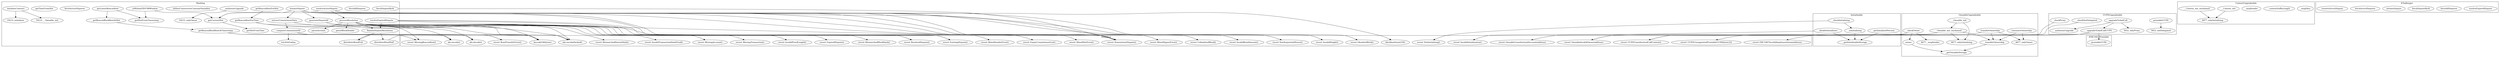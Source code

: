 strict digraph {
subgraph cluster_19233_Slashing {
label = "Slashing"
"19233_resolveActiveDispute" [label="resolveActiveDispute"]
"19233__getBeaconBlockRootAtTimestamp" [label="_getBeaconBlockRootAtTimestamp"]
"19233_fetchAllDisputes" [label="fetchAllDisputes"]
"19233_finalizeDisputeResolution" [label="finalizeDisputeResolution"]
"19233_fetchDisputeById" [label="fetchDisputeById"]
"19233_parseBlockHeader" [label="parseBlockHeader"]
"19233_initiateDispute" [label="initiateDispute"]
"19233__isWithinEIP4788Window" [label="_isWithinEIP4788Window"]
"19233__authorizeUpgrade" [label="_authorizeUpgrade"]
"19233_computeCommitmentId" [label="computeCommitmentId"]
"19233_resolveExpiredDispute" [label="resolveExpiredDispute"]
"19233_distributeBondHalf" [label="distributeBondHalf"]
"19233_distributeBondFull" [label="distributeBondFull"]
"19233_getBeaconRootForTime" [label="getBeaconRootForTime"]
"19233_slitherConstructorConstantVariables" [label="slitherConstructorConstantVariables"]
"19233_getLatestBeaconRoot" [label="getLatestBeaconRoot"]
"19233_generateDisputeId" [label="generateDisputeId"]
"19233__getBeaconBlockRootAtSlot" [label="_getBeaconBlockRootAtSlot"]
"19233_getSlotFromTime" [label="getSlotFromTime"]
"19233_toLittleEndian" [label="toLittleEndian"]
"19233_getCurrentSlot" [label="getCurrentSlot"]
"19233_initializeContract" [label="initializeContract"]
"19233_fetchActiveDisputes" [label="fetchActiveDisputes"]
"19233__getSlotFromTimestamp" [label="_getSlotFromTimestamp"]
"19233_processResolution" [label="processResolution"]
"19233_getTimeFromSlot" [label="getTimeFromSlot"]
"19233_getBeaconRootForSlot" [label="getBeaconRootForSlot"]
"19233_extractCommitmentData" [label="extractCommitmentData"]
"19233_parseAccount" [label="parseAccount"]
"19233_processResolution" -> "19233_parseBlockHeader"
"19233_computeCommitmentId" -> "19233_toLittleEndian"
"19233_finalizeDisputeResolution" -> "19233_distributeBondHalf"
"19233_resolveActiveDispute" -> "19233_processResolution"
"19233_getCurrentSlot" -> "19233_getSlotFromTime"
"19233_initializeContract" -> "19233___Ownable_init"
"19233_processResolution" -> "19233_parseAccount"
"19233__isWithinEIP4788Window" -> "19233_getCurrentSlot"
"19233_initiateDispute" -> "19233_getCurrentSlot"
"19233__isWithinEIP4788Window" -> "19233__getSlotFromTimestamp"
"19233__authorizeUpgrade" -> "19233_onlyOwner"
"19233_extractCommitmentData" -> "19233_computeCommitmentId"
"19233_getLatestBeaconRoot" -> "19233__getSlotFromTimestamp"
"19233_initiateDispute" -> "19233_extractCommitmentData"
"19233_initializeContract" -> "19233_initializer"
"19233_resolveActiveDispute" -> "19233_getCurrentSlot"
"19233_getBeaconRootForSlot" -> "19233_getBeaconRootForTime"
"19233_initiateDispute" -> "19233_generateDisputeId"
"19233__getBeaconBlockRootAtSlot" -> "19233__getBeaconBlockRootAtTimestamp"
"19233_resolveExpiredDispute" -> "19233_finalizeDisputeResolution"
"19233_processResolution" -> "19233_finalizeDisputeResolution"
"19233_finalizeDisputeResolution" -> "19233_distributeBondFull"
"19233_getLatestBeaconRoot" -> "19233__getBeaconBlockRootAtSlot"
}subgraph cluster_4931_Initializable {
label = "Initializable"
"4931__getInitializedVersion" [label="_getInitializedVersion"]
"4931__isInitializing" [label="_isInitializing"]
"4931__checkInitializing" [label="_checkInitializing"]
"4931__disableInitializers" [label="_disableInitializers"]
"4931__getInitializableStorage" [label="_getInitializableStorage"]
"4931__getInitializedVersion" -> "4931__getInitializableStorage"
"4931__disableInitializers" -> "4931__getInitializableStorage"
"4931__checkInitializing" -> "4931__isInitializing"
"4931__isInitializing" -> "4931__getInitializableStorage"
}subgraph cluster_4677_OwnableUpgradeable {
label = "OwnableUpgradeable"
"4677__transferOwnership" [label="_transferOwnership"]
"4677___Ownable_init_unchained" [label="__Ownable_init_unchained"]
"4677__checkOwner" [label="_checkOwner"]
"4677_transferOwnership" [label="transferOwnership"]
"4677_owner" [label="owner"]
"4677_renounceOwnership" [label="renounceOwnership"]
"4677___Ownable_init" [label="__Ownable_init"]
"4677__getOwnableStorage" [label="_getOwnableStorage"]
"4677_transferOwnership" -> "4677_onlyOwner"
"4677_owner" -> "4677__getOwnableStorage"
"4677_transferOwnership" -> "4677__transferOwnership"
"4677__transferOwnership" -> "4677__getOwnableStorage"
"4677_renounceOwnership" -> "4677_onlyOwner"
"4677___Ownable_init" -> "4677_onlyInitializing"
"4677___Ownable_init_unchained" -> "4677__transferOwnership"
"4677_renounceOwnership" -> "4677__transferOwnership"
"4677__checkOwner" -> "4677__msgSender"
"4677___Ownable_init_unchained" -> "4677_onlyInitializing"
"4677___Ownable_init" -> "4677___Ownable_init_unchained"
"4677__checkOwner" -> "4677_owner"
}subgraph cluster_4977_ContextUpgradeable {
label = "ContextUpgradeable"
"4977__msgData" [label="_msgData"]
"4977__contextSuffixLength" [label="_contextSuffixLength"]
"4977__msgSender" [label="_msgSender"]
"4977___Context_init" [label="__Context_init"]
"4977___Context_init_unchained" [label="__Context_init_unchained"]
"4977___Context_init_unchained" -> "4977_onlyInitializing"
"4977___Context_init" -> "4977_onlyInitializing"
}subgraph cluster_5652_UUPSUpgradeable {
label = "UUPSUpgradeable"
"5652__authorizeUpgrade" [label="_authorizeUpgrade"]
"5652__checkNotDelegated" [label="_checkNotDelegated"]
"5652__checkProxy" [label="_checkProxy"]
"5652_proxiableUUID" [label="proxiableUUID"]
"5652_upgradeToAndCall" [label="upgradeToAndCall"]
"5652__upgradeToAndCallUUPS" [label="_upgradeToAndCallUUPS"]
"5652_upgradeToAndCall" -> "5652__authorizeUpgrade"
"5652_upgradeToAndCall" -> "5652_onlyProxy"
"5652_proxiableUUID" -> "5652_notDelegated"
"5652_upgradeToAndCall" -> "5652__upgradeToAndCallUUPS"
}subgraph cluster_21972_IChallenger {
label = "IChallenger"
"21972_resolveExpiredDispute" [label="resolveExpiredDispute"]
"21972_fetchAllDisputes" [label="fetchAllDisputes"]
"21972_fetchDisputeById" [label="fetchDisputeById"]
"21972_initiateDispute" [label="initiateDispute"]
"21972_fetchActiveDisputes" [label="fetchActiveDisputes"]
"21972_resolveActiveDispute" [label="resolveActiveDispute"]
}subgraph cluster_5182_IERC1822Proxiable {
label = "IERC1822Proxiable"
"5182_proxiableUUID" [label="proxiableUUID"]
}subgraph cluster_solidity {
label = "[Solidity]"
"revert MissingBeaconRoot()" 
"revert ExpiredDispute()" 
"abi.encode()" 
"revert InvalidInitialization()" 
"revert OwnableUnauthorizedAccount(address)" 
"revert MixedSenderError()" 
"revert UUPSUnauthorizedCallContext()" 
"revert EmptyCommitmentList()" 
"revert InvalidHeight()" 
"revert MixedSlotError()" 
"revert MixedSignerError()" 
"revert OwnableInvalidOwner(address)" 
"revert ERC1967InvalidImplementation(address)" 
"revert UnfinalizedBlock()" 
"revert ResolvedDispute()" 
"revert ObsoleteBlock()" 
"revert ExistingDispute()" 
"revert MissingAccount()" 
"abi.encodePacked()" 
"revert InvalidBondAmount()" 
"revert MissingTransaction()" 
"revert NonSequentialNonce()" 
"revert InvalidProofLength()" 
"revert NotInitializing()" 
"revert NonexistentDispute()" 
"revert BondTransferError()" 
"revert MismatchedBlockHash()" 
"revert UUPSUnsupportedProxiableUUID(bytes32)" 
"revert MismatchedParentHash()" 
"keccak256(bytes)" 
"revert InvalidTransactionHashProof()" 
"abi.decode()" 
"blockhash(uint256)" 
"19233_generateDisputeId" -> "abi.encodePacked()"
"19233_initiateDispute" -> "revert ExistingDispute()"
"19233_fetchDisputeById" -> "revert NonexistentDispute()"
"19233_processResolution" -> "keccak256(bytes)"
"19233_resolveActiveDispute" -> "revert ObsoleteBlock()"
"5652__checkNotDelegated" -> "revert UUPSUnauthorizedCallContext()"
"19233_processResolution" -> "revert MismatchedBlockHash()"
"19233_computeCommitmentId" -> "abi.encodePacked()"
"19233__getBeaconBlockRootAtTimestamp" -> "abi.decode()"
"4931__checkInitializing" -> "revert NotInitializing()"
"19233_initiateDispute" -> "revert MixedSignerError()"
"19233_resolveActiveDispute" -> "revert NonexistentDispute()"
"19233_processResolution" -> "revert MismatchedParentHash()"
"19233__getBeaconBlockRootAtTimestamp" -> "abi.encode()"
"19233_processResolution" -> "revert ResolvedDispute()"
"19233_initiateDispute" -> "revert UnfinalizedBlock()"
"19233_initiateDispute" -> "revert NonSequentialNonce()"
"19233_initiateDispute" -> "revert EmptyCommitmentList()"
"19233_initiateDispute" -> "revert MixedSlotError()"
"19233_processResolution" -> "revert ExpiredDispute()"
"19233_processResolution" -> "revert MissingTransaction()"
"19233_computeCommitmentId" -> "keccak256(bytes)"
"19233_initiateDispute" -> "revert MixedSenderError()"
"19233_distributeBondFull" -> "revert BondTransferError()"
"19233_resolveExpiredDispute" -> "revert NonexistentDispute()"
"19233_processResolution" -> "revert NonexistentDispute()"
"19233_resolveExpiredDispute" -> "revert ExistingDispute()"
"5652__upgradeToAndCallUUPS" -> "revert ERC1967InvalidImplementation(address)"
"5652__checkProxy" -> "revert UUPSUnauthorizedCallContext()"
"4677__checkOwner" -> "revert OwnableUnauthorizedAccount(address)"
"4677_transferOwnership" -> "revert OwnableInvalidOwner(address)"
"5652__upgradeToAndCallUUPS" -> "revert UUPSUnsupportedProxiableUUID(bytes32)"
"19233_resolveActiveDispute" -> "revert InvalidHeight()"
"19233_getBeaconRootForTime" -> "revert MissingBeaconRoot()"
"4931__disableInitializers" -> "revert InvalidInitialization()"
"19233_resolveActiveDispute" -> "blockhash(uint256)"
"19233_generateDisputeId" -> "keccak256(bytes)"
"19233_getBeaconRootForTime" -> "abi.decode()"
"19233_initiateDispute" -> "revert InvalidBondAmount()"
"19233_distributeBondHalf" -> "revert BondTransferError()"
"19233_extractCommitmentData" -> "keccak256(bytes)"
"19233_getBeaconRootForTime" -> "abi.encode()"
"19233_processResolution" -> "revert InvalidTransactionHashProof()"
"19233_resolveExpiredDispute" -> "revert ResolvedDispute()"
"4677___Ownable_init_unchained" -> "revert OwnableInvalidOwner(address)"
"19233_processResolution" -> "revert InvalidProofLength()"
"19233_processResolution" -> "abi.encodePacked()"
"19233__getBeaconBlockRootAtTimestamp" -> "revert MissingBeaconRoot()"
"19233_processResolution" -> "revert MissingAccount()"
}"5652__upgradeToAndCallUUPS" -> "5182_proxiableUUID"
}